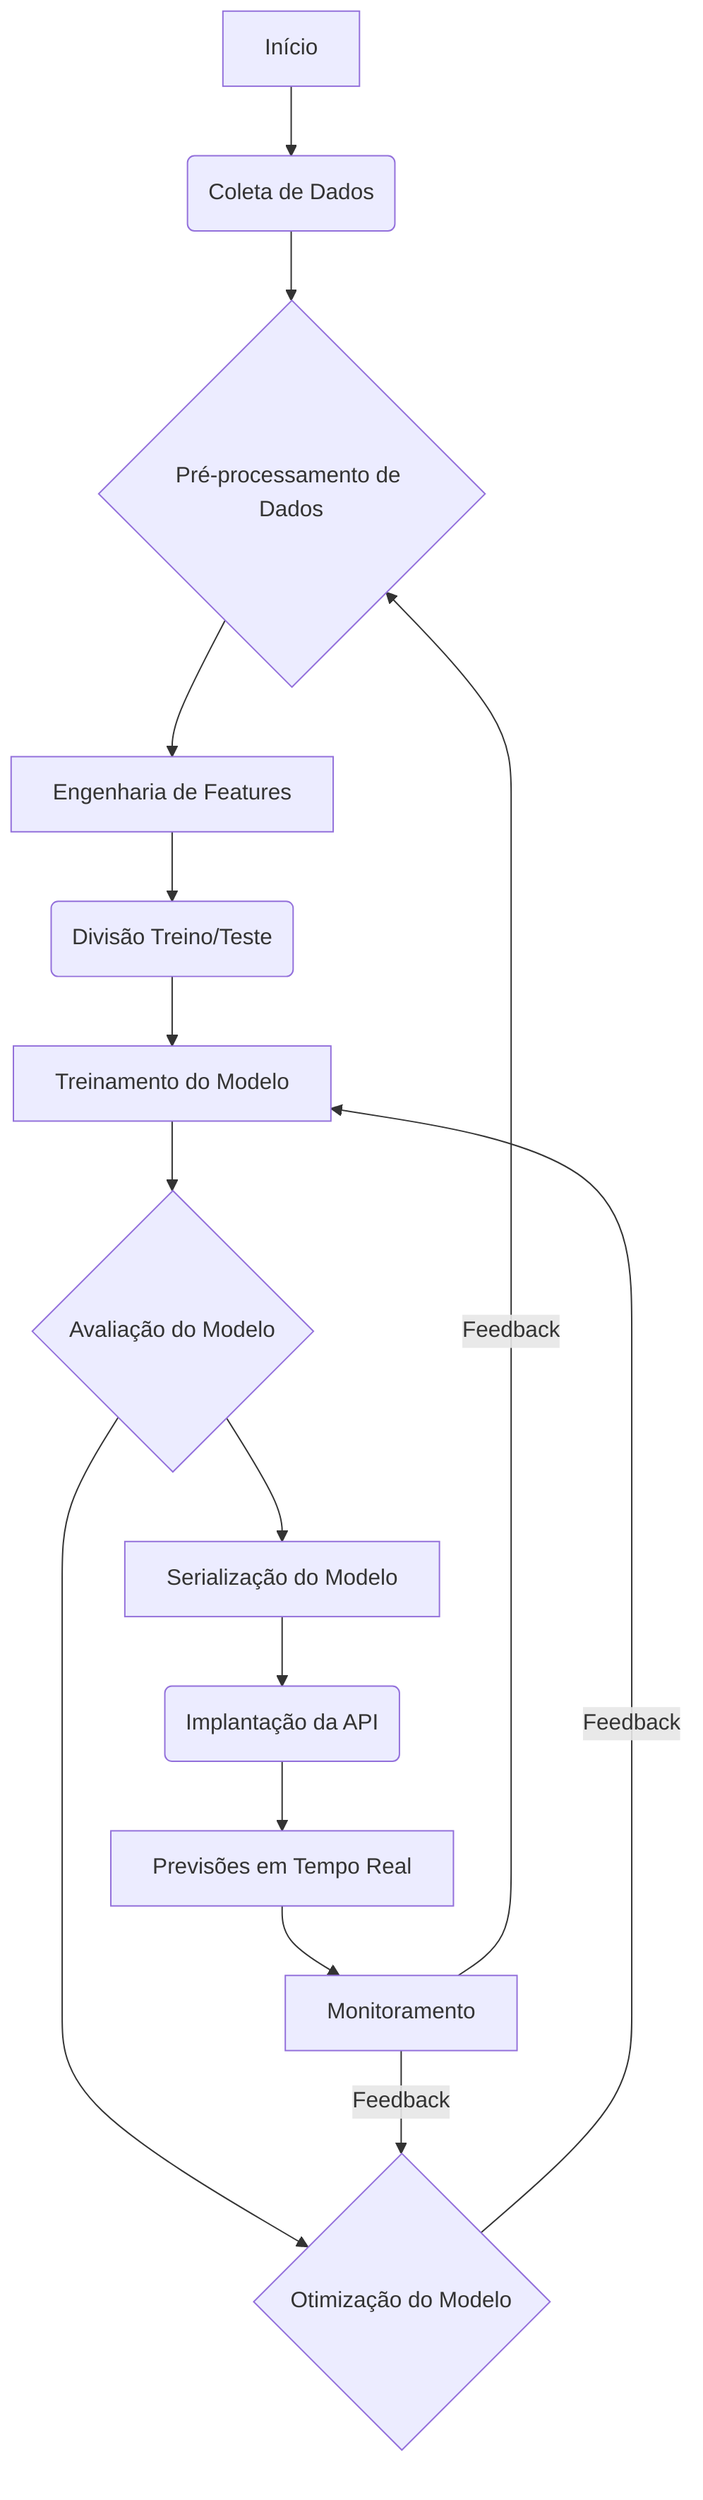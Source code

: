 graph TD
    A[Início] --> B(Coleta de Dados)
    B --> C{Pré-processamento de Dados}
    C --> D[Engenharia de Features]
    D --> E(Divisão Treino/Teste)
    E --> F[Treinamento do Modelo]
    F --> G{Avaliação do Modelo}
    G --> H{Otimização do Modelo}
    H -- Feedback --> F
    G --> I[Serialização do Modelo]
    I --> J(Implantação da API)
    J --> K[Previsões em Tempo Real]
    K --> L[Monitoramento]
    L -- Feedback --> C
    L -- Feedback --> H